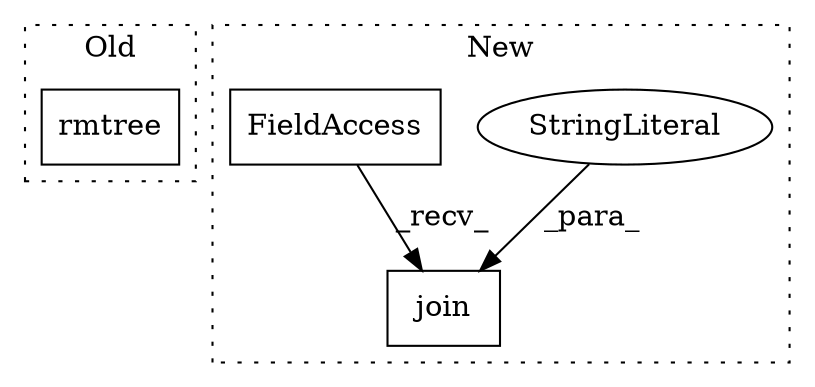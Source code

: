 digraph G {
subgraph cluster0 {
1 [label="rmtree" a="32" s="1744,1779" l="7,1" shape="box"];
label = "Old";
style="dotted";
}
subgraph cluster1 {
2 [label="join" a="32" s="2280,2333" l="5,1" shape="box"];
3 [label="StringLiteral" a="45" s="2315" l="18" shape="ellipse"];
4 [label="FieldAccess" a="22" s="2272" l="7" shape="box"];
label = "New";
style="dotted";
}
3 -> 2 [label="_para_"];
4 -> 2 [label="_recv_"];
}